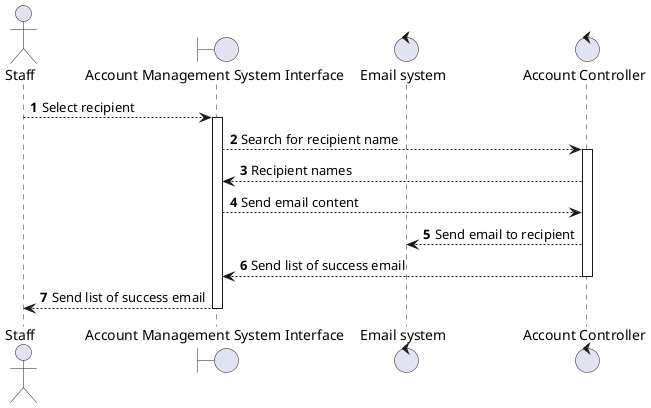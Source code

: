 @startuml "Send mass email"
autonumber
actor "Staff" as Staff
boundary "Account Management System Interface" as AMSI
control "Email system" as ES
control "Account Controller" as Ctl

Staff --> AMSI ++: Select recipient
AMSI --> Ctl ++: Search for recipient name
Ctl --> AMSI: Recipient names
AMSI --> Ctl: Send email content
Ctl --> ES: Send email to recipient
Ctl --> AMSI --: Send list of success email
AMSI --> Staff --: Send list of success email   
@enduml